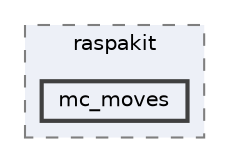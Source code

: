 digraph "src/raspakit/mc_moves"
{
 // LATEX_PDF_SIZE
  bgcolor="transparent";
  edge [fontname=Helvetica,fontsize=10,labelfontname=Helvetica,labelfontsize=10];
  node [fontname=Helvetica,fontsize=10,shape=box,height=0.2,width=0.4];
  compound=true
  subgraph clusterdir_d1be7ed14afe084fb053e3b09b9dd147 {
    graph [ bgcolor="#edf0f7", pencolor="grey50", label="raspakit", fontname=Helvetica,fontsize=10 style="filled,dashed", URL="dir_d1be7ed14afe084fb053e3b09b9dd147.html",tooltip=""]
  dir_32d472ba19e30a363979628d04c5c54b [label="mc_moves", fillcolor="#edf0f7", color="grey25", style="filled,bold", URL="dir_32d472ba19e30a363979628d04c5c54b.html",tooltip=""];
  }
}

